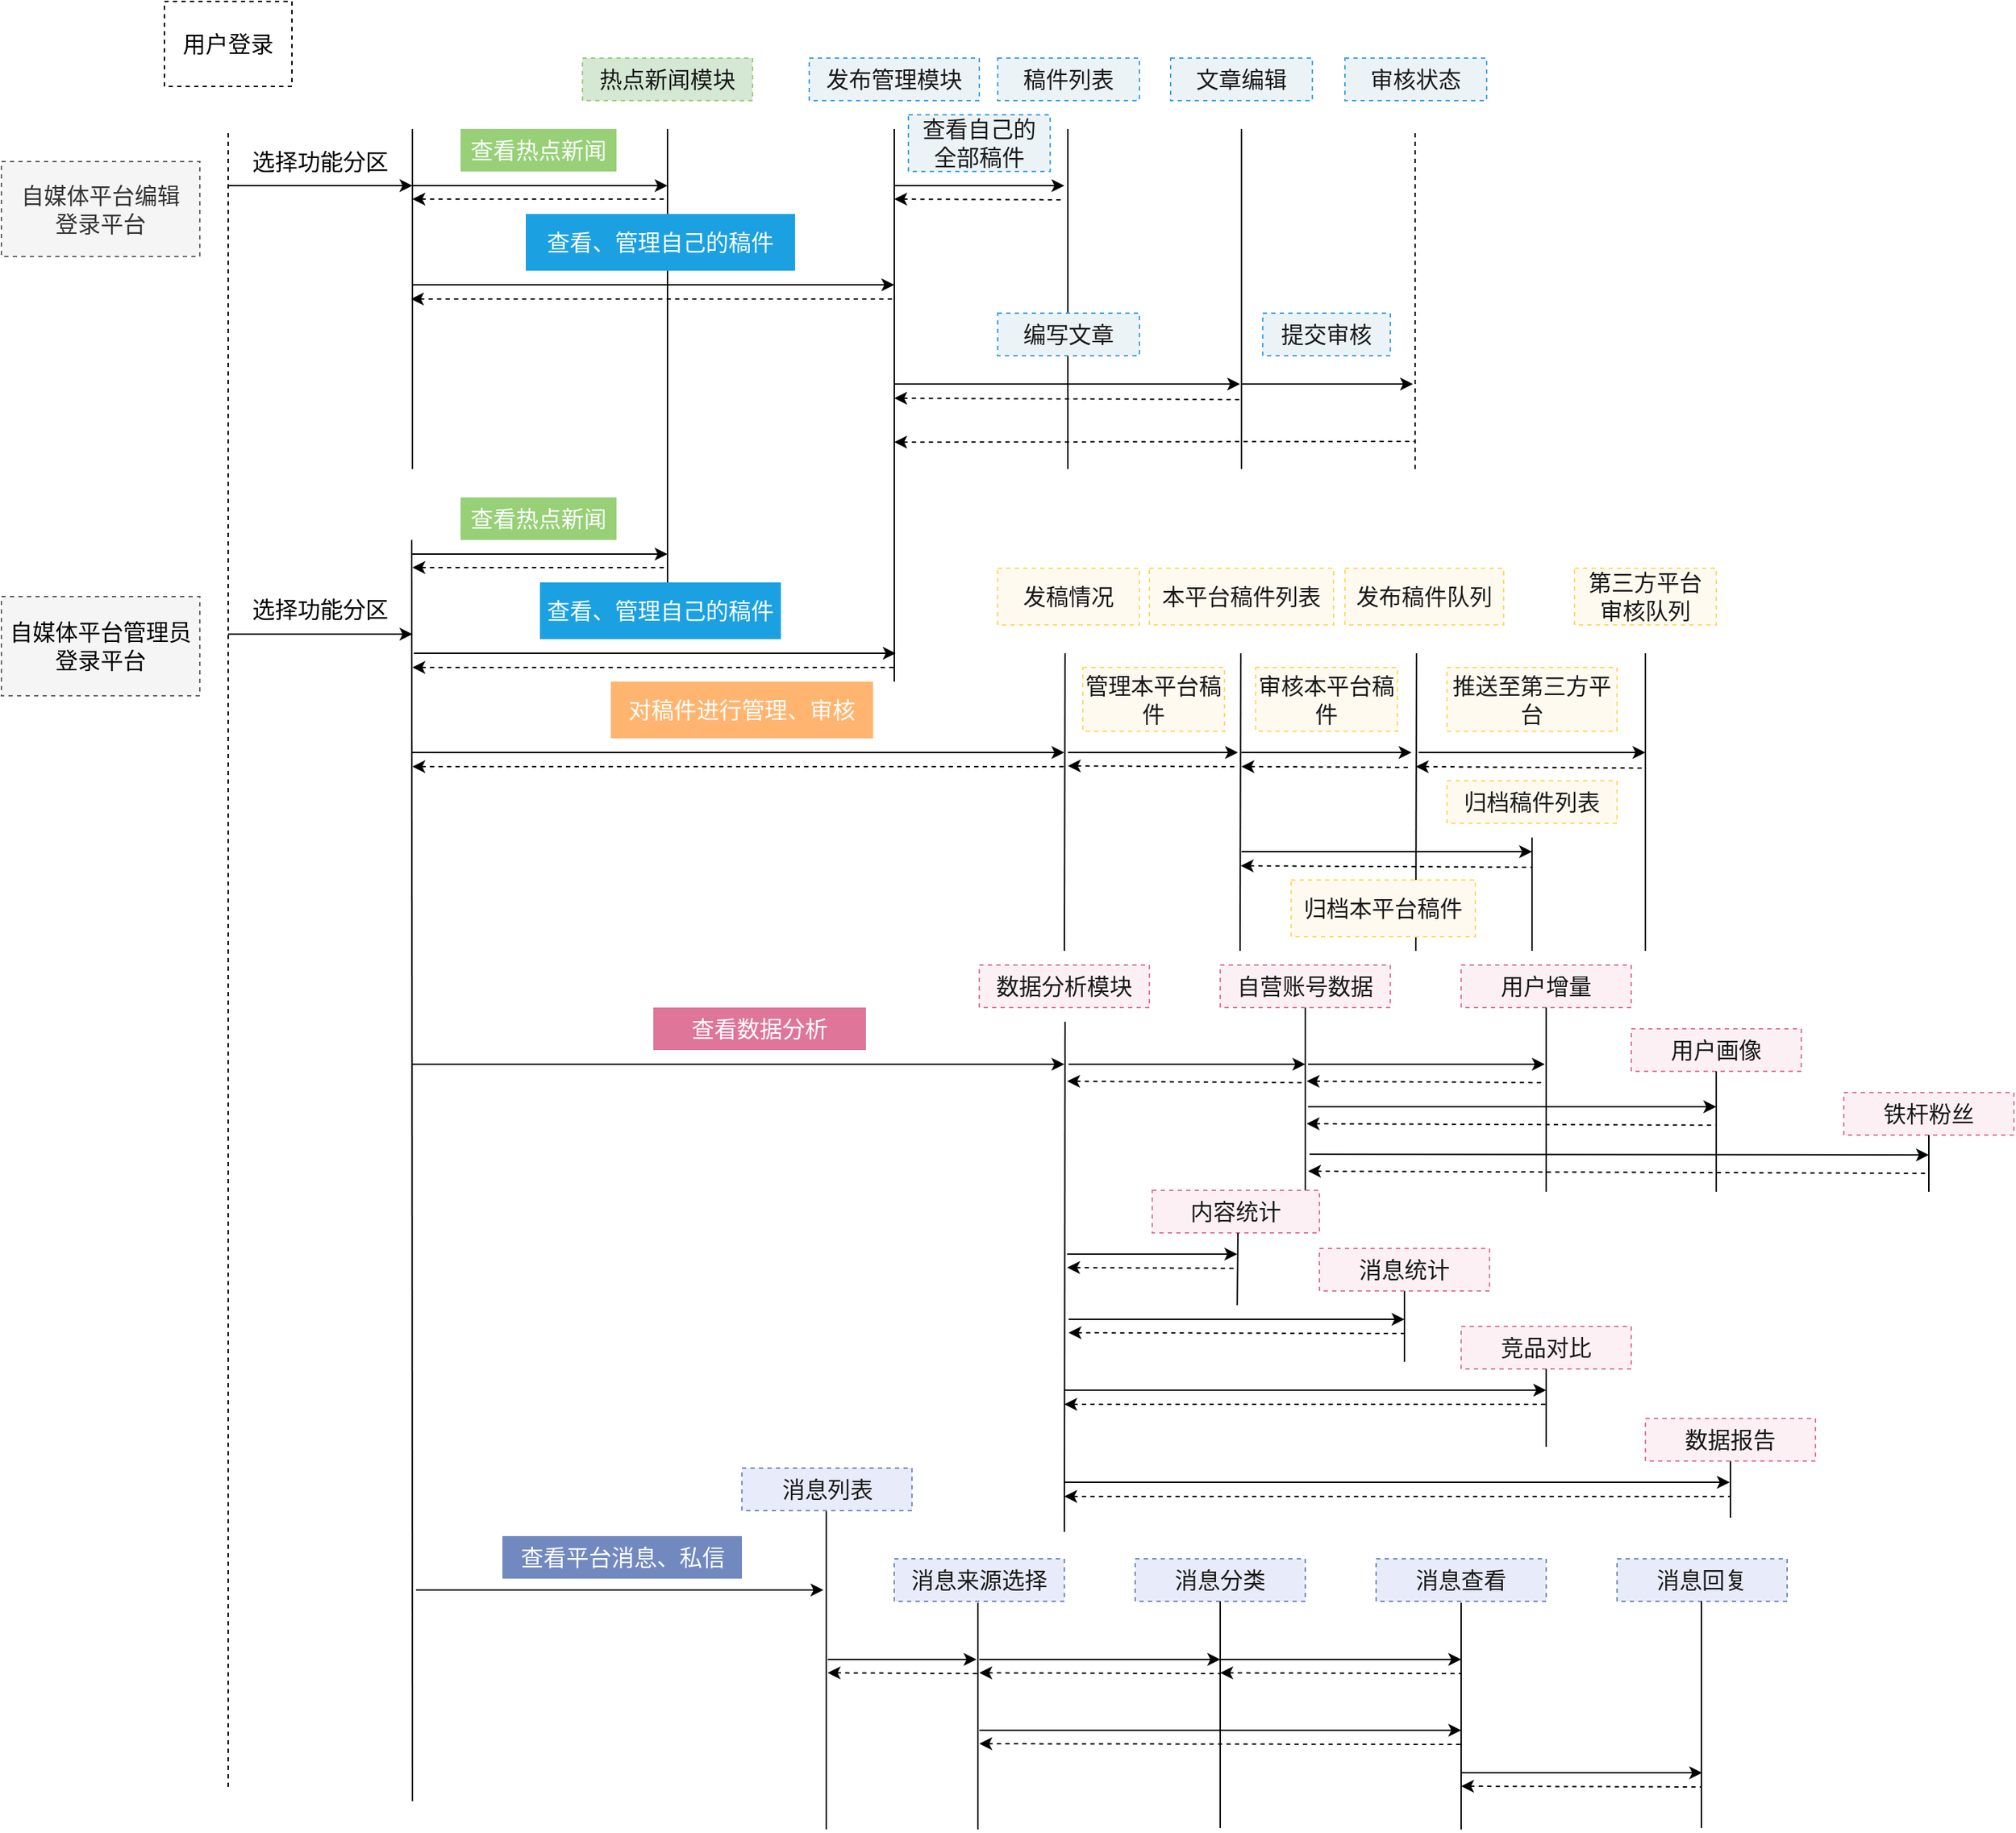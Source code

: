 <mxfile version="11.3.0" type="device" pages="1"><diagram id="HLeTLPxQHlJPXq3hG5YK" name="Page-1"><mxGraphModel dx="4850" dy="2309" grid="1" gridSize="10" guides="1" tooltips="1" connect="1" arrows="1" fold="1" page="1" pageScale="1" pageWidth="827" pageHeight="1169" math="0" shadow="0"><root><mxCell id="0"/><mxCell id="1" parent="0"/><mxCell id="O4UMlJO7VJdOk5DAxWLD-32" value="" style="endArrow=none;html=1;startArrow=classic;startFill=1;endFill=0;dashed=1;fontSize=16;" edge="1" parent="1"><mxGeometry width="50" height="50" relative="1" as="geometry"><mxPoint x="842.0" y="895.5" as="sourcePoint"/><mxPoint x="1280" y="897" as="targetPoint"/></mxGeometry></mxCell><mxCell id="O4UMlJO7VJdOk5DAxWLD-14" value="" style="endArrow=none;html=1;fillColor=#1ba1e2;strokeColor=#000000;fontSize=16;" edge="1" parent="1"><mxGeometry width="50" height="50" relative="1" as="geometry"><mxPoint x="840" y="910" as="sourcePoint"/><mxPoint x="840.0" y="780" as="targetPoint"/></mxGeometry></mxCell><mxCell id="O4UMlJO7VJdOk5DAxWLD-2" value="" style="endArrow=none;html=1;fillColor=#1ba1e2;strokeColor=#000000;fontSize=16;" edge="1" parent="1"><mxGeometry width="50" height="50" relative="1" as="geometry"><mxPoint x="918" y="740" as="sourcePoint"/><mxPoint x="918.5" y="530" as="targetPoint"/></mxGeometry></mxCell><mxCell id="JBw9uPX-bLe68wLzSXSp-6" value="" style="endArrow=none;html=1;fillColor=#60a917;strokeColor=#000000;fontSize=16;" parent="1" edge="1"><mxGeometry width="50" height="50" relative="1" as="geometry"><mxPoint x="390" y="480" as="sourcePoint"/><mxPoint x="390" y="160" as="targetPoint"/></mxGeometry></mxCell><mxCell id="JBw9uPX-bLe68wLzSXSp-1" value="" style="endArrow=none;html=1;dashed=1;fontSize=16;" parent="1" edge="1"><mxGeometry width="50" height="50" relative="1" as="geometry"><mxPoint x="80" y="1330" as="sourcePoint"/><mxPoint x="80" y="160" as="targetPoint"/></mxGeometry></mxCell><mxCell id="JBw9uPX-bLe68wLzSXSp-2" value="" style="endArrow=none;html=1;fontSize=16;" parent="1" edge="1"><mxGeometry width="50" height="50" relative="1" as="geometry"><mxPoint x="210" y="400" as="sourcePoint"/><mxPoint x="210" y="160" as="targetPoint"/></mxGeometry></mxCell><mxCell id="JBw9uPX-bLe68wLzSXSp-3" value="用户登录" style="rounded=0;whiteSpace=wrap;html=1;dashed=1;fontSize=16;" parent="1" vertex="1"><mxGeometry x="35" y="70" width="90" height="60" as="geometry"/></mxCell><mxCell id="JBw9uPX-bLe68wLzSXSp-4" value="" style="endArrow=classic;html=1;fontSize=16;" parent="1" edge="1"><mxGeometry width="50" height="50" relative="1" as="geometry"><mxPoint x="80" y="200" as="sourcePoint"/><mxPoint x="210" y="200" as="targetPoint"/></mxGeometry></mxCell><mxCell id="JBw9uPX-bLe68wLzSXSp-5" value="选择功能分区" style="text;html=1;strokeColor=none;fillColor=none;align=center;verticalAlign=middle;whiteSpace=wrap;rounded=0;dashed=1;fontSize=16;" parent="1" vertex="1"><mxGeometry x="80" y="170" width="130" height="25" as="geometry"/></mxCell><mxCell id="JBw9uPX-bLe68wLzSXSp-7" value="热点新闻模块" style="text;html=1;strokeColor=#97D077;fillColor=#D5E8D4;align=center;verticalAlign=middle;whiteSpace=wrap;rounded=0;dashed=1;fontColor=#1A1A1A;fontSize=16;" parent="1" vertex="1"><mxGeometry x="330" y="110" width="120" height="30" as="geometry"/></mxCell><mxCell id="JBw9uPX-bLe68wLzSXSp-8" value="" style="endArrow=none;html=1;fillColor=#1ba1e2;strokeColor=#000000;fontSize=16;" parent="1" edge="1"><mxGeometry width="50" height="50" relative="1" as="geometry"><mxPoint x="550" y="550" as="sourcePoint"/><mxPoint x="550" y="160" as="targetPoint"/></mxGeometry></mxCell><mxCell id="JBw9uPX-bLe68wLzSXSp-9" value="发布管理模块" style="text;html=1;strokeColor=#3ea2e5;fillColor=#EBF3F7;align=center;verticalAlign=middle;whiteSpace=wrap;rounded=0;dashed=1;fontColor=#1A1A1A;fontSize=16;" parent="1" vertex="1"><mxGeometry x="490" y="110" width="120" height="30" as="geometry"/></mxCell><mxCell id="JBw9uPX-bLe68wLzSXSp-10" value="" style="endArrow=classic;html=1;fontSize=16;" parent="1" edge="1"><mxGeometry width="50" height="50" relative="1" as="geometry"><mxPoint x="210" y="200" as="sourcePoint"/><mxPoint x="390" y="200" as="targetPoint"/></mxGeometry></mxCell><mxCell id="JBw9uPX-bLe68wLzSXSp-11" value="查看热点新闻" style="text;html=1;strokeColor=none;fillColor=#97D077;align=center;verticalAlign=middle;whiteSpace=wrap;rounded=0;dashed=1;fontColor=#ffffff;fontSize=16;" parent="1" vertex="1"><mxGeometry x="244" y="160" width="110" height="30" as="geometry"/></mxCell><mxCell id="JBw9uPX-bLe68wLzSXSp-12" value="" style="endArrow=classic;html=1;fontSize=16;" parent="1" edge="1"><mxGeometry width="50" height="50" relative="1" as="geometry"><mxPoint x="210" y="270" as="sourcePoint"/><mxPoint x="550" y="270" as="targetPoint"/></mxGeometry></mxCell><mxCell id="JBw9uPX-bLe68wLzSXSp-13" value="查看、管理自己的稿件" style="text;html=1;align=center;verticalAlign=middle;whiteSpace=wrap;rounded=0;dashed=1;fillColor=#1ba1e2;strokeColor=none;fontColor=#ffffff;fontSize=16;" parent="1" vertex="1"><mxGeometry x="290" y="220" width="190" height="40" as="geometry"/></mxCell><mxCell id="JBw9uPX-bLe68wLzSXSp-14" value="" style="endArrow=none;html=1;startArrow=classic;startFill=1;endFill=0;dashed=1;fontSize=16;" parent="1" edge="1"><mxGeometry width="50" height="50" relative="1" as="geometry"><mxPoint x="210" y="209.5" as="sourcePoint"/><mxPoint x="390" y="209.5" as="targetPoint"/></mxGeometry></mxCell><mxCell id="JBw9uPX-bLe68wLzSXSp-15" value="" style="endArrow=none;html=1;startArrow=classic;startFill=1;endFill=0;dashed=1;fontSize=16;" parent="1" edge="1"><mxGeometry width="50" height="50" relative="1" as="geometry"><mxPoint x="209" y="280" as="sourcePoint"/><mxPoint x="550" y="280" as="targetPoint"/></mxGeometry></mxCell><mxCell id="JBw9uPX-bLe68wLzSXSp-16" value="" style="endArrow=none;html=1;fillColor=#1ba1e2;strokeColor=#000000;fontSize=16;" parent="1" edge="1"><mxGeometry width="50" height="50" relative="1" as="geometry"><mxPoint x="795" y="400" as="sourcePoint"/><mxPoint x="795" y="160" as="targetPoint"/></mxGeometry></mxCell><mxCell id="JBw9uPX-bLe68wLzSXSp-17" value="文章编辑" style="text;html=1;strokeColor=#3ea2e5;fillColor=#EBF3F7;align=center;verticalAlign=middle;whiteSpace=wrap;rounded=0;dashed=1;fontColor=#1A1A1A;fontSize=16;" parent="1" vertex="1"><mxGeometry x="745" y="110" width="100" height="30" as="geometry"/></mxCell><mxCell id="JBw9uPX-bLe68wLzSXSp-18" value="" style="endArrow=none;html=1;fillColor=#1ba1e2;strokeColor=#000000;dashed=1;fontSize=16;" parent="1" edge="1"><mxGeometry width="50" height="50" relative="1" as="geometry"><mxPoint x="917.5" y="400" as="sourcePoint"/><mxPoint x="917.5" y="160" as="targetPoint"/></mxGeometry></mxCell><mxCell id="JBw9uPX-bLe68wLzSXSp-19" value="审核状态" style="text;html=1;strokeColor=#3ea2e5;fillColor=#EBF3F7;align=center;verticalAlign=middle;whiteSpace=wrap;rounded=0;dashed=1;fontColor=#1A1A1A;fontSize=16;" parent="1" vertex="1"><mxGeometry x="868" y="110" width="100" height="30" as="geometry"/></mxCell><mxCell id="JBw9uPX-bLe68wLzSXSp-20" value="" style="endArrow=none;html=1;fillColor=#1ba1e2;strokeColor=#000000;fontSize=16;" parent="1" edge="1"><mxGeometry width="50" height="50" relative="1" as="geometry"><mxPoint x="672.5" y="400" as="sourcePoint"/><mxPoint x="672.5" y="160" as="targetPoint"/></mxGeometry></mxCell><mxCell id="JBw9uPX-bLe68wLzSXSp-21" value="稿件列表" style="text;html=1;strokeColor=#3ea2e5;fillColor=#EBF3F7;align=center;verticalAlign=middle;whiteSpace=wrap;rounded=0;dashed=1;fontColor=#1A1A1A;fontSize=16;" parent="1" vertex="1"><mxGeometry x="623" y="110" width="100" height="30" as="geometry"/></mxCell><mxCell id="JBw9uPX-bLe68wLzSXSp-22" value="" style="endArrow=classic;html=1;fontSize=16;" parent="1" edge="1"><mxGeometry width="50" height="50" relative="1" as="geometry"><mxPoint x="550" y="200" as="sourcePoint"/><mxPoint x="670" y="200" as="targetPoint"/></mxGeometry></mxCell><mxCell id="JBw9uPX-bLe68wLzSXSp-23" value="" style="endArrow=classic;html=1;fontSize=16;" parent="1" edge="1"><mxGeometry width="50" height="50" relative="1" as="geometry"><mxPoint x="550" y="340" as="sourcePoint"/><mxPoint x="794" y="340" as="targetPoint"/></mxGeometry></mxCell><mxCell id="JBw9uPX-bLe68wLzSXSp-24" value="" style="endArrow=classic;html=1;fontSize=16;" parent="1" edge="1"><mxGeometry width="50" height="50" relative="1" as="geometry"><mxPoint x="795" y="340" as="sourcePoint"/><mxPoint x="916" y="340" as="targetPoint"/></mxGeometry></mxCell><mxCell id="JBw9uPX-bLe68wLzSXSp-25" value="查看自己的&lt;br style=&quot;font-size: 16px;&quot;&gt;全部稿件" style="text;html=1;strokeColor=#3ea2e5;fillColor=#EBF3F7;align=center;verticalAlign=middle;whiteSpace=wrap;rounded=0;dashed=1;fontColor=#1A1A1A;fontSize=16;" parent="1" vertex="1"><mxGeometry x="560" y="150" width="100" height="40" as="geometry"/></mxCell><mxCell id="JBw9uPX-bLe68wLzSXSp-26" value="编写文章" style="text;html=1;strokeColor=#3ea2e5;fillColor=#EBF3F7;align=center;verticalAlign=middle;whiteSpace=wrap;rounded=0;dashed=1;fontColor=#1A1A1A;fontSize=16;" parent="1" vertex="1"><mxGeometry x="623" y="290" width="100" height="30" as="geometry"/></mxCell><mxCell id="JBw9uPX-bLe68wLzSXSp-27" value="提交审核" style="text;html=1;strokeColor=#3ea2e5;fillColor=#EBF3F7;align=center;verticalAlign=middle;whiteSpace=wrap;rounded=0;dashed=1;fontColor=#1A1A1A;fontSize=16;" parent="1" vertex="1"><mxGeometry x="810" y="290" width="90" height="30" as="geometry"/></mxCell><mxCell id="JBw9uPX-bLe68wLzSXSp-28" value="" style="endArrow=none;html=1;startArrow=classic;startFill=1;endFill=0;dashed=1;fontSize=16;" parent="1" edge="1"><mxGeometry width="50" height="50" relative="1" as="geometry"><mxPoint x="550.0" y="209.5" as="sourcePoint"/><mxPoint x="670" y="210" as="targetPoint"/></mxGeometry></mxCell><mxCell id="JBw9uPX-bLe68wLzSXSp-29" value="" style="endArrow=none;html=1;startArrow=classic;startFill=1;endFill=0;dashed=1;fontSize=16;" parent="1" edge="1"><mxGeometry width="50" height="50" relative="1" as="geometry"><mxPoint x="550" y="350" as="sourcePoint"/><mxPoint x="796" y="351" as="targetPoint"/></mxGeometry></mxCell><mxCell id="JBw9uPX-bLe68wLzSXSp-30" value="" style="endArrow=none;html=1;startArrow=classic;startFill=1;endFill=0;dashed=1;fontSize=16;" parent="1" edge="1"><mxGeometry width="50" height="50" relative="1" as="geometry"><mxPoint x="550" y="381" as="sourcePoint"/><mxPoint x="917.5" y="380.5" as="targetPoint"/></mxGeometry></mxCell><mxCell id="JBw9uPX-bLe68wLzSXSp-61" value="" style="endArrow=none;html=1;fontSize=16;" parent="1" edge="1"><mxGeometry width="50" height="50" relative="1" as="geometry"><mxPoint x="210" y="1340" as="sourcePoint"/><mxPoint x="209.5" y="450.0" as="targetPoint"/></mxGeometry></mxCell><mxCell id="JBw9uPX-bLe68wLzSXSp-62" value="" style="endArrow=classic;html=1;fontSize=16;" parent="1" edge="1"><mxGeometry width="50" height="50" relative="1" as="geometry"><mxPoint x="80.0" y="516.5" as="sourcePoint"/><mxPoint x="210" y="516.5" as="targetPoint"/></mxGeometry></mxCell><mxCell id="JBw9uPX-bLe68wLzSXSp-63" value="选择功能分区" style="text;html=1;strokeColor=none;fillColor=none;align=center;verticalAlign=middle;whiteSpace=wrap;rounded=0;dashed=1;fontSize=16;" parent="1" vertex="1"><mxGeometry x="80" y="486.5" width="130" height="24" as="geometry"/></mxCell><mxCell id="JBw9uPX-bLe68wLzSXSp-64" value="" style="endArrow=classic;html=1;fontSize=16;" parent="1" edge="1"><mxGeometry width="50" height="50" relative="1" as="geometry"><mxPoint x="210" y="460.0" as="sourcePoint"/><mxPoint x="390" y="460.0" as="targetPoint"/></mxGeometry></mxCell><mxCell id="JBw9uPX-bLe68wLzSXSp-65" value="查看热点新闻" style="text;html=1;strokeColor=none;fillColor=#97D077;align=center;verticalAlign=middle;whiteSpace=wrap;rounded=0;dashed=1;fontColor=#ffffff;fontSize=16;" parent="1" vertex="1"><mxGeometry x="244" y="420" width="110" height="30" as="geometry"/></mxCell><mxCell id="JBw9uPX-bLe68wLzSXSp-66" value="" style="endArrow=none;html=1;startArrow=classic;startFill=1;endFill=0;dashed=1;fontSize=16;" parent="1" edge="1"><mxGeometry width="50" height="50" relative="1" as="geometry"><mxPoint x="210" y="469.5" as="sourcePoint"/><mxPoint x="390" y="469.5" as="targetPoint"/></mxGeometry></mxCell><mxCell id="JBw9uPX-bLe68wLzSXSp-67" value="" style="endArrow=classic;html=1;fontSize=16;" parent="1" edge="1"><mxGeometry width="50" height="50" relative="1" as="geometry"><mxPoint x="211" y="530.0" as="sourcePoint"/><mxPoint x="551" y="530.0" as="targetPoint"/></mxGeometry></mxCell><mxCell id="JBw9uPX-bLe68wLzSXSp-68" value="查看、管理自己的稿件" style="text;html=1;align=center;verticalAlign=middle;whiteSpace=wrap;rounded=0;dashed=1;fillColor=#1ba1e2;strokeColor=none;fontColor=#ffffff;fontSize=16;" parent="1" vertex="1"><mxGeometry x="300" y="480" width="170" height="40" as="geometry"/></mxCell><mxCell id="JBw9uPX-bLe68wLzSXSp-69" value="" style="endArrow=none;html=1;startArrow=classic;startFill=1;endFill=0;dashed=1;fontSize=16;" parent="1" edge="1"><mxGeometry width="50" height="50" relative="1" as="geometry"><mxPoint x="210" y="540.0" as="sourcePoint"/><mxPoint x="551" y="540.0" as="targetPoint"/></mxGeometry></mxCell><mxCell id="JBw9uPX-bLe68wLzSXSp-70" value="自媒体平台编辑&lt;br style=&quot;font-size: 16px;&quot;&gt;登录平台" style="text;html=1;strokeColor=#666666;fillColor=#f5f5f5;align=center;verticalAlign=middle;whiteSpace=wrap;rounded=0;dashed=1;fontColor=#333333;fontSize=16;" parent="1" vertex="1"><mxGeometry x="-80" y="183" width="140" height="67" as="geometry"/></mxCell><mxCell id="JBw9uPX-bLe68wLzSXSp-71" value="&lt;span style=&quot;color: rgb(0, 0, 0); font-size: 16px;&quot;&gt;自媒体平台管理员&lt;/span&gt;&lt;br style=&quot;color: rgb(0, 0, 0); font-size: 16px;&quot;&gt;&lt;span style=&quot;color: rgb(0, 0, 0); font-size: 16px;&quot;&gt;登录平台&lt;/span&gt;" style="text;html=1;strokeColor=#666666;fillColor=#f5f5f5;align=center;verticalAlign=middle;whiteSpace=wrap;rounded=0;dashed=1;fontColor=#333333;fontSize=16;" parent="1" vertex="1"><mxGeometry x="-80" y="490" width="140" height="70" as="geometry"/></mxCell><mxCell id="JBw9uPX-bLe68wLzSXSp-72" value="" style="endArrow=none;html=1;fillColor=#1ba1e2;strokeColor=#000000;fontSize=16;" parent="1" edge="1"><mxGeometry width="50" height="50" relative="1" as="geometry"><mxPoint x="670" y="740" as="sourcePoint"/><mxPoint x="670.5" y="530" as="targetPoint"/></mxGeometry></mxCell><mxCell id="JBw9uPX-bLe68wLzSXSp-73" value="发稿情况" style="text;html=1;strokeColor=#FFD966;fillColor=#FFFAF0;align=center;verticalAlign=middle;whiteSpace=wrap;rounded=0;dashed=1;fontColor=#1A1A1A;fontSize=16;" parent="1" vertex="1"><mxGeometry x="623" y="470" width="100" height="40" as="geometry"/></mxCell><mxCell id="JBw9uPX-bLe68wLzSXSp-74" value="" style="endArrow=classic;html=1;fontSize=16;" parent="1" edge="1"><mxGeometry width="50" height="50" relative="1" as="geometry"><mxPoint x="210" y="600" as="sourcePoint"/><mxPoint x="670" y="600" as="targetPoint"/></mxGeometry></mxCell><mxCell id="JBw9uPX-bLe68wLzSXSp-75" value="对稿件进行管理、审核" style="text;html=1;align=center;verticalAlign=middle;whiteSpace=wrap;rounded=0;dashed=1;fillColor=#FFB570;strokeColor=none;fontSize=16;fontColor=#FFFFFF;" parent="1" vertex="1"><mxGeometry x="350" y="550" width="185" height="40" as="geometry"/></mxCell><mxCell id="JBw9uPX-bLe68wLzSXSp-76" value="" style="endArrow=none;html=1;startArrow=classic;startFill=1;endFill=0;dashed=1;fontSize=16;" parent="1" edge="1"><mxGeometry width="50" height="50" relative="1" as="geometry"><mxPoint x="210" y="610" as="sourcePoint"/><mxPoint x="670" y="610" as="targetPoint"/></mxGeometry></mxCell><mxCell id="JBw9uPX-bLe68wLzSXSp-78" value="本平台稿件列表" style="text;html=1;strokeColor=#FFD966;fillColor=#FFFAF0;align=center;verticalAlign=middle;whiteSpace=wrap;rounded=0;dashed=1;fontColor=#1A1A1A;fontSize=16;" parent="1" vertex="1"><mxGeometry x="730" y="470" width="130" height="40" as="geometry"/></mxCell><mxCell id="JBw9uPX-bLe68wLzSXSp-79" value="" style="endArrow=classic;html=1;fontSize=16;" parent="1" edge="1"><mxGeometry width="50" height="50" relative="1" as="geometry"><mxPoint x="672.5" y="600" as="sourcePoint"/><mxPoint x="792.5" y="600" as="targetPoint"/></mxGeometry></mxCell><mxCell id="JBw9uPX-bLe68wLzSXSp-80" value="" style="endArrow=none;html=1;startArrow=classic;startFill=1;endFill=0;dashed=1;fontSize=16;" parent="1" edge="1"><mxGeometry width="50" height="50" relative="1" as="geometry"><mxPoint x="672.5" y="609.5" as="sourcePoint"/><mxPoint x="792.5" y="610" as="targetPoint"/></mxGeometry></mxCell><mxCell id="JBw9uPX-bLe68wLzSXSp-81" value="管理本平台稿件" style="text;html=1;strokeColor=#FFD966;fillColor=#FFFAF0;align=center;verticalAlign=middle;whiteSpace=wrap;rounded=0;dashed=1;fontColor=#1A1A1A;fontSize=16;" parent="1" vertex="1"><mxGeometry x="683" y="540" width="100" height="45" as="geometry"/></mxCell><mxCell id="JBw9uPX-bLe68wLzSXSp-83" value="发布稿件队列" style="text;html=1;strokeColor=#FFD966;fillColor=#FFFAF0;align=center;verticalAlign=middle;whiteSpace=wrap;rounded=0;dashed=1;fontColor=#1A1A1A;fontSize=16;" parent="1" vertex="1"><mxGeometry x="868" y="470" width="112" height="40" as="geometry"/></mxCell><mxCell id="JBw9uPX-bLe68wLzSXSp-84" value="" style="endArrow=none;html=1;fillColor=#1ba1e2;strokeColor=#000000;fontSize=16;" parent="1" edge="1"><mxGeometry width="50" height="50" relative="1" as="geometry"><mxPoint x="1000" y="740" as="sourcePoint"/><mxPoint x="1000" y="660" as="targetPoint"/></mxGeometry></mxCell><mxCell id="JBw9uPX-bLe68wLzSXSp-86" value="审核本平台稿件" style="text;html=1;strokeColor=#FFD966;fillColor=#FFFAF0;align=center;verticalAlign=middle;whiteSpace=wrap;rounded=0;dashed=1;fontColor=#1A1A1A;fontSize=16;" parent="1" vertex="1"><mxGeometry x="805" y="540" width="100" height="45" as="geometry"/></mxCell><mxCell id="JBw9uPX-bLe68wLzSXSp-87" value="" style="endArrow=classic;html=1;fontSize=16;" parent="1" edge="1"><mxGeometry width="50" height="50" relative="1" as="geometry"><mxPoint x="795.0" y="600" as="sourcePoint"/><mxPoint x="915.0" y="600" as="targetPoint"/></mxGeometry></mxCell><mxCell id="JBw9uPX-bLe68wLzSXSp-88" value="归档本平台稿件" style="text;html=1;strokeColor=#FFD966;fillColor=#FFFAF0;align=center;verticalAlign=middle;whiteSpace=wrap;rounded=0;dashed=1;fontColor=#1A1A1A;fontSize=16;" parent="1" vertex="1"><mxGeometry x="830" y="690" width="130" height="40" as="geometry"/></mxCell><mxCell id="JBw9uPX-bLe68wLzSXSp-89" value="" style="endArrow=classic;html=1;fontSize=16;" parent="1" edge="1"><mxGeometry width="50" height="50" relative="1" as="geometry"><mxPoint x="795.0" y="670" as="sourcePoint"/><mxPoint x="1000" y="670" as="targetPoint"/></mxGeometry></mxCell><mxCell id="JBw9uPX-bLe68wLzSXSp-90" value="" style="endArrow=none;html=1;startArrow=classic;startFill=1;endFill=0;dashed=1;fontSize=16;" parent="1" edge="1"><mxGeometry width="50" height="50" relative="1" as="geometry"><mxPoint x="795.0" y="610.0" as="sourcePoint"/><mxPoint x="915.0" y="610.5" as="targetPoint"/></mxGeometry></mxCell><mxCell id="JBw9uPX-bLe68wLzSXSp-91" value="" style="endArrow=none;html=1;startArrow=classic;startFill=1;endFill=0;dashed=1;fontSize=16;" parent="1" edge="1"><mxGeometry width="50" height="50" relative="1" as="geometry"><mxPoint x="794.5" y="680.0" as="sourcePoint"/><mxPoint x="1000" y="681" as="targetPoint"/></mxGeometry></mxCell><mxCell id="JBw9uPX-bLe68wLzSXSp-92" value="" style="endArrow=none;html=1;fillColor=#1ba1e2;strokeColor=#000000;fontSize=16;" parent="1" edge="1"><mxGeometry width="50" height="50" relative="1" as="geometry"><mxPoint x="1080" y="740" as="sourcePoint"/><mxPoint x="1080.0" y="530" as="targetPoint"/></mxGeometry></mxCell><mxCell id="JBw9uPX-bLe68wLzSXSp-93" value="第三方平台&lt;br style=&quot;font-size: 16px;&quot;&gt;审核队列" style="text;html=1;strokeColor=#FFD966;fillColor=#FFFAF0;align=center;verticalAlign=middle;whiteSpace=wrap;rounded=0;dashed=1;fontColor=#1A1A1A;fontSize=16;" parent="1" vertex="1"><mxGeometry x="1030" y="470" width="100" height="40" as="geometry"/></mxCell><mxCell id="JBw9uPX-bLe68wLzSXSp-85" value="归档稿件列表" style="text;html=1;strokeColor=#FFD966;fillColor=#FFFAF0;align=center;verticalAlign=middle;whiteSpace=wrap;rounded=0;dashed=1;fontColor=#1A1A1A;fontSize=16;" parent="1" vertex="1"><mxGeometry x="940" y="620" width="120" height="30" as="geometry"/></mxCell><mxCell id="JBw9uPX-bLe68wLzSXSp-94" value="推送至第三方平台" style="text;html=1;strokeColor=#FFD966;fillColor=#FFFAF0;align=center;verticalAlign=middle;whiteSpace=wrap;rounded=0;dashed=1;fontColor=#1A1A1A;fontSize=16;" parent="1" vertex="1"><mxGeometry x="940" y="540" width="120" height="45" as="geometry"/></mxCell><mxCell id="JBw9uPX-bLe68wLzSXSp-95" value="" style="endArrow=classic;html=1;fontSize=16;" parent="1" edge="1"><mxGeometry width="50" height="50" relative="1" as="geometry"><mxPoint x="920.0" y="600" as="sourcePoint"/><mxPoint x="1080" y="600" as="targetPoint"/></mxGeometry></mxCell><mxCell id="JBw9uPX-bLe68wLzSXSp-96" value="" style="endArrow=none;html=1;startArrow=classic;startFill=1;endFill=0;dashed=1;fontSize=16;" parent="1" edge="1"><mxGeometry width="50" height="50" relative="1" as="geometry"><mxPoint x="918.0" y="610.0" as="sourcePoint"/><mxPoint x="1080" y="611" as="targetPoint"/></mxGeometry></mxCell><mxCell id="JBw9uPX-bLe68wLzSXSp-97" value="" style="endArrow=classic;html=1;fontSize=16;" parent="1" edge="1"><mxGeometry width="50" height="50" relative="1" as="geometry"><mxPoint x="210" y="820" as="sourcePoint"/><mxPoint x="670" y="820" as="targetPoint"/></mxGeometry></mxCell><mxCell id="JBw9uPX-bLe68wLzSXSp-98" value="查看数据分析" style="text;html=1;align=center;verticalAlign=middle;whiteSpace=wrap;rounded=0;dashed=1;fillColor=#df7599;strokeColor=none;fontColor=#ffffff;fontSize=16;" parent="1" vertex="1"><mxGeometry x="380" y="780" width="150" height="30" as="geometry"/></mxCell><mxCell id="JBw9uPX-bLe68wLzSXSp-99" value="" style="endArrow=none;html=1;fillColor=#1ba1e2;strokeColor=#000000;fontSize=16;" parent="1" edge="1"><mxGeometry width="50" height="50" relative="1" as="geometry"><mxPoint x="670" y="1150" as="sourcePoint"/><mxPoint x="670.5" y="790" as="targetPoint"/></mxGeometry></mxCell><mxCell id="JBw9uPX-bLe68wLzSXSp-100" value="数据分析模块" style="text;html=1;strokeColor=#DF7599;fillColor=#FCF0F5;align=center;verticalAlign=middle;whiteSpace=wrap;rounded=0;dashed=1;fontColor=#1A1A1A;fontSize=16;" parent="1" vertex="1"><mxGeometry x="610" y="750" width="120" height="30" as="geometry"/></mxCell><mxCell id="JBw9uPX-bLe68wLzSXSp-101" value="" style="endArrow=classic;html=1;fontSize=16;" parent="1" edge="1"><mxGeometry width="50" height="50" relative="1" as="geometry"><mxPoint x="212.5" y="1191" as="sourcePoint"/><mxPoint x="500" y="1191" as="targetPoint"/></mxGeometry></mxCell><mxCell id="JBw9uPX-bLe68wLzSXSp-102" value="查看平台消息、私信" style="text;html=1;align=center;verticalAlign=middle;whiteSpace=wrap;rounded=0;dashed=1;fillColor=#7189BF;strokeColor=none;fontColor=#ffffff;fontSize=16;" parent="1" vertex="1"><mxGeometry x="273.5" y="1153" width="169" height="30" as="geometry"/></mxCell><mxCell id="JBw9uPX-bLe68wLzSXSp-103" value="" style="endArrow=none;html=1;fillColor=#1ba1e2;strokeColor=#000000;fontSize=16;" parent="1" edge="1"><mxGeometry width="50" height="50" relative="1" as="geometry"><mxPoint x="502" y="1360" as="sourcePoint"/><mxPoint x="502.0" y="1135" as="targetPoint"/></mxGeometry></mxCell><mxCell id="JBw9uPX-bLe68wLzSXSp-104" value="消息列表" style="text;html=1;strokeColor=#7189BF;fillColor=#E8ECFA;align=center;verticalAlign=middle;whiteSpace=wrap;rounded=0;dashed=1;fontColor=#1A1A1A;fontSize=16;" parent="1" vertex="1"><mxGeometry x="442.5" y="1105" width="120" height="30" as="geometry"/></mxCell><mxCell id="O4UMlJO7VJdOk5DAxWLD-1" value="" style="endArrow=none;html=1;fillColor=#1ba1e2;strokeColor=#000000;fontSize=16;" edge="1" parent="1"><mxGeometry width="50" height="50" relative="1" as="geometry"><mxPoint x="794" y="740" as="sourcePoint"/><mxPoint x="794.5" y="530" as="targetPoint"/></mxGeometry></mxCell><mxCell id="O4UMlJO7VJdOk5DAxWLD-3" value="内容统计" style="text;html=1;strokeColor=#DF7599;fillColor=#FCF0F5;align=center;verticalAlign=middle;whiteSpace=wrap;rounded=0;dashed=1;fontColor=#1A1A1A;fontSize=16;" vertex="1" parent="1"><mxGeometry x="732" y="909" width="118" height="30" as="geometry"/></mxCell><mxCell id="O4UMlJO7VJdOk5DAxWLD-43" style="edgeStyle=orthogonalEdgeStyle;rounded=0;orthogonalLoop=1;jettySize=auto;html=1;endArrow=none;endFill=0;fontSize=16;fontColor=#FFFFFF;" edge="1" parent="1" source="O4UMlJO7VJdOk5DAxWLD-4"><mxGeometry relative="1" as="geometry"><mxPoint x="910" y="1030" as="targetPoint"/></mxGeometry></mxCell><mxCell id="O4UMlJO7VJdOk5DAxWLD-4" value="消息统计&lt;span style=&quot;color: rgb(0 , 0 , 0) ; font-family: &amp;#34;helvetica&amp;#34; , &amp;#34;arial&amp;#34; , sans-serif ; font-size: 0px ; white-space: nowrap&quot;&gt;%3CmxGraphModel%3E%3Croot%3E%3CmxCell%20id%3D%220%22%2F%3E%3CmxCell%20id%3D%221%22%20parent%3D%220%22%2F%3E%3CmxCell%20id%3D%222%22%20value%3D%22%E6%95%B0%E6%8D%AE%E5%88%86%E6%9E%90%E6%A8%A1%E5%9D%97%22%20style%3D%22text%3Bhtml%3D1%3BstrokeColor%3D%23DF7599%3BfillColor%3D%23FCF0F5%3Balign%3Dcenter%3BverticalAlign%3Dmiddle%3BwhiteSpace%3Dwrap%3Brounded%3D0%3Bdashed%3D1%3BfontColor%3D%231A1A1A%3BfontSize%3D16%3B%22%20vertex%3D%221%22%20parent%3D%221%22%3E%3CmxGeometry%20x%3D%22610%22%20y%3D%22750%22%20width%3D%22120%22%20height%3D%2230%22%20as%3D%22geometry%22%2F%3E%3C%2FmxCell%3E%3C%2Froot%3E%3C%2FmxGraphModel%3E&lt;/span&gt;&lt;span style=&quot;color: rgb(0 , 0 , 0) ; font-family: &amp;#34;helvetica&amp;#34; , &amp;#34;arial&amp;#34; , sans-serif ; font-size: 0px ; white-space: nowrap&quot;&gt;%3CmxGraphModel%3E%3Croot%3E%3CmxCell%20id%3D%220%22%2F%3E%3CmxCell%20id%3D%221%22%20parent%3D%220%22%2F%3E%3CmxCell%20id%3D%222%22%20value%3D%22%E6%95%B0%E6%8D%AE%E5%88%86%E6%9E%90%E6%A8%A1%E5%9D%97%22%20style%3D%22text%3Bhtml%3D1%3BstrokeColor%3D%23DF7599%3BfillColor%3D%23FCF0F5%3Balign%3Dcenter%3BverticalAlign%3Dmiddle%3BwhiteSpace%3Dwrap%3Brounded%3D0%3Bdashed%3D1%3BfontColor%3D%231A1A1A%3BfontSize%3D16%3B%22%20vertex%3D%221%22%20parent%3D%221%22%3E%3CmxGeometry%20x%3D%22610%22%20y%3D%22750%22%20width%3D%22120%22%20height%3D%2230%22%20as%3D%22geometry%22%2F%3E%3C%2FmxCell%3E%3C%2Froot%3E%3C%2FmxGraphModel%3E&lt;/span&gt;" style="text;html=1;strokeColor=#DF7599;fillColor=#FCF0F5;align=center;verticalAlign=middle;whiteSpace=wrap;rounded=0;dashed=1;fontColor=#1A1A1A;fontSize=16;" vertex="1" parent="1"><mxGeometry x="850" y="950" width="120" height="30" as="geometry"/></mxCell><mxCell id="O4UMlJO7VJdOk5DAxWLD-5" value="竞品对比" style="text;html=1;strokeColor=#DF7599;fillColor=#FCF0F5;align=center;verticalAlign=middle;whiteSpace=wrap;rounded=0;dashed=1;fontColor=#1A1A1A;fontSize=16;" vertex="1" parent="1"><mxGeometry x="950" y="1005" width="120" height="30" as="geometry"/></mxCell><mxCell id="O4UMlJO7VJdOk5DAxWLD-42" style="edgeStyle=orthogonalEdgeStyle;rounded=0;orthogonalLoop=1;jettySize=auto;html=1;fontSize=16;fontColor=#FFFFFF;endArrow=none;endFill=0;" edge="1" parent="1" source="O4UMlJO7VJdOk5DAxWLD-6"><mxGeometry relative="1" as="geometry"><mxPoint x="1140" y="1140" as="targetPoint"/></mxGeometry></mxCell><mxCell id="O4UMlJO7VJdOk5DAxWLD-6" value="数据报告" style="text;html=1;strokeColor=#DF7599;fillColor=#FCF0F5;align=center;verticalAlign=middle;whiteSpace=wrap;rounded=0;dashed=1;fontColor=#1A1A1A;fontSize=16;" vertex="1" parent="1"><mxGeometry x="1080" y="1070" width="120" height="30" as="geometry"/></mxCell><mxCell id="O4UMlJO7VJdOk5DAxWLD-7" value="" style="endArrow=none;html=1;fillColor=#1ba1e2;strokeColor=#000000;fontSize=16;" edge="1" parent="1"><mxGeometry width="50" height="50" relative="1" as="geometry"><mxPoint x="792" y="990" as="sourcePoint"/><mxPoint x="792.5" y="939" as="targetPoint"/></mxGeometry></mxCell><mxCell id="O4UMlJO7VJdOk5DAxWLD-9" value="" style="endArrow=classic;html=1;fontSize=16;" edge="1" parent="1"><mxGeometry width="50" height="50" relative="1" as="geometry"><mxPoint x="672.0" y="954" as="sourcePoint"/><mxPoint x="792.0" y="954" as="targetPoint"/></mxGeometry></mxCell><mxCell id="O4UMlJO7VJdOk5DAxWLD-10" value="" style="endArrow=none;html=1;startArrow=classic;startFill=1;endFill=0;dashed=1;fontSize=16;" edge="1" parent="1"><mxGeometry width="50" height="50" relative="1" as="geometry"><mxPoint x="672.0" y="963.5" as="sourcePoint"/><mxPoint x="792.0" y="964" as="targetPoint"/></mxGeometry></mxCell><mxCell id="O4UMlJO7VJdOk5DAxWLD-12" value="" style="endArrow=none;html=1;fillColor=#1ba1e2;strokeColor=#000000;fontSize=16;" edge="1" parent="1"><mxGeometry width="50" height="50" relative="1" as="geometry"><mxPoint x="1010" y="1090" as="sourcePoint"/><mxPoint x="1010.0" y="1035" as="targetPoint"/></mxGeometry></mxCell><mxCell id="O4UMlJO7VJdOk5DAxWLD-13" value="自营账号数据" style="text;html=1;strokeColor=#DF7599;fillColor=#FCF0F5;align=center;verticalAlign=middle;whiteSpace=wrap;rounded=0;dashed=1;fontColor=#1A1A1A;fontSize=16;" vertex="1" parent="1"><mxGeometry x="780" y="750" width="120" height="30" as="geometry"/></mxCell><mxCell id="O4UMlJO7VJdOk5DAxWLD-15" value="" style="endArrow=classic;html=1;fontSize=16;" edge="1" parent="1"><mxGeometry width="50" height="50" relative="1" as="geometry"><mxPoint x="673.0" y="820" as="sourcePoint"/><mxPoint x="840" y="820" as="targetPoint"/></mxGeometry></mxCell><mxCell id="O4UMlJO7VJdOk5DAxWLD-16" value="" style="endArrow=none;html=1;startArrow=classic;startFill=1;endFill=0;dashed=1;fontSize=16;" edge="1" parent="1"><mxGeometry width="50" height="50" relative="1" as="geometry"><mxPoint x="672.0" y="832.0" as="sourcePoint"/><mxPoint x="840" y="833" as="targetPoint"/></mxGeometry></mxCell><mxCell id="O4UMlJO7VJdOk5DAxWLD-17" value="用户增量" style="text;html=1;strokeColor=#DF7599;fillColor=#FCF0F5;align=center;verticalAlign=middle;whiteSpace=wrap;rounded=0;dashed=1;fontColor=#1A1A1A;fontSize=16;" vertex="1" parent="1"><mxGeometry x="950" y="750" width="120" height="30" as="geometry"/></mxCell><mxCell id="O4UMlJO7VJdOk5DAxWLD-18" value="用户画像" style="text;html=1;strokeColor=#DF7599;fillColor=#FCF0F5;align=center;verticalAlign=middle;whiteSpace=wrap;rounded=0;dashed=1;fontColor=#1A1A1A;fontSize=16;" vertex="1" parent="1"><mxGeometry x="1070" y="795" width="120" height="30" as="geometry"/></mxCell><mxCell id="O4UMlJO7VJdOk5DAxWLD-19" value="铁杆粉丝" style="text;html=1;strokeColor=#DF7599;fillColor=#FCF0F5;align=center;verticalAlign=middle;whiteSpace=wrap;rounded=0;dashed=1;fontColor=#1A1A1A;fontSize=16;" vertex="1" parent="1"><mxGeometry x="1220" y="840" width="120" height="30" as="geometry"/></mxCell><mxCell id="O4UMlJO7VJdOk5DAxWLD-20" value="" style="endArrow=none;html=1;fillColor=#1ba1e2;strokeColor=#000000;fontSize=16;" edge="1" parent="1"><mxGeometry width="50" height="50" relative="1" as="geometry"><mxPoint x="1010" y="910" as="sourcePoint"/><mxPoint x="1010.0" y="780" as="targetPoint"/></mxGeometry></mxCell><mxCell id="O4UMlJO7VJdOk5DAxWLD-21" value="" style="endArrow=none;html=1;fillColor=#1ba1e2;strokeColor=#000000;fontSize=16;" edge="1" parent="1"><mxGeometry width="50" height="50" relative="1" as="geometry"><mxPoint x="1130" y="910" as="sourcePoint"/><mxPoint x="1130.0" y="825" as="targetPoint"/></mxGeometry></mxCell><mxCell id="O4UMlJO7VJdOk5DAxWLD-22" value="" style="endArrow=none;html=1;fillColor=#1ba1e2;strokeColor=#000000;fontSize=16;" edge="1" parent="1"><mxGeometry width="50" height="50" relative="1" as="geometry"><mxPoint x="1280" y="910" as="sourcePoint"/><mxPoint x="1280.0" y="870" as="targetPoint"/></mxGeometry></mxCell><mxCell id="O4UMlJO7VJdOk5DAxWLD-25" value="" style="endArrow=classic;html=1;fontSize=16;" edge="1" parent="1"><mxGeometry width="50" height="50" relative="1" as="geometry"><mxPoint x="842.0" y="820" as="sourcePoint"/><mxPoint x="1009" y="820" as="targetPoint"/></mxGeometry></mxCell><mxCell id="O4UMlJO7VJdOk5DAxWLD-26" value="" style="endArrow=none;html=1;startArrow=classic;startFill=1;endFill=0;dashed=1;fontSize=16;" edge="1" parent="1"><mxGeometry width="50" height="50" relative="1" as="geometry"><mxPoint x="841.0" y="832.0" as="sourcePoint"/><mxPoint x="1009" y="833" as="targetPoint"/></mxGeometry></mxCell><mxCell id="O4UMlJO7VJdOk5DAxWLD-27" value="" style="endArrow=classic;html=1;fontSize=16;" edge="1" parent="1"><mxGeometry width="50" height="50" relative="1" as="geometry"><mxPoint x="842.0" y="850" as="sourcePoint"/><mxPoint x="1130" y="850" as="targetPoint"/></mxGeometry></mxCell><mxCell id="O4UMlJO7VJdOk5DAxWLD-28" value="" style="endArrow=none;html=1;startArrow=classic;startFill=1;endFill=0;dashed=1;fontSize=16;" edge="1" parent="1"><mxGeometry width="50" height="50" relative="1" as="geometry"><mxPoint x="841.0" y="862.0" as="sourcePoint"/><mxPoint x="1130" y="863" as="targetPoint"/></mxGeometry></mxCell><mxCell id="O4UMlJO7VJdOk5DAxWLD-31" value="" style="endArrow=classic;html=1;fontSize=16;" edge="1" parent="1"><mxGeometry width="50" height="50" relative="1" as="geometry"><mxPoint x="843.0" y="883.5" as="sourcePoint"/><mxPoint x="1280" y="884" as="targetPoint"/></mxGeometry></mxCell><mxCell id="O4UMlJO7VJdOk5DAxWLD-33" value="" style="endArrow=classic;html=1;fontSize=16;" edge="1" parent="1"><mxGeometry width="50" height="50" relative="1" as="geometry"><mxPoint x="673.0" y="1000" as="sourcePoint"/><mxPoint x="910" y="1000" as="targetPoint"/></mxGeometry></mxCell><mxCell id="O4UMlJO7VJdOk5DAxWLD-34" value="" style="endArrow=none;html=1;startArrow=classic;startFill=1;endFill=0;dashed=1;fontSize=16;" edge="1" parent="1"><mxGeometry width="50" height="50" relative="1" as="geometry"><mxPoint x="673.0" y="1009.5" as="sourcePoint"/><mxPoint x="910" y="1010" as="targetPoint"/></mxGeometry></mxCell><mxCell id="O4UMlJO7VJdOk5DAxWLD-35" value="" style="endArrow=classic;html=1;fontSize=16;" edge="1" parent="1"><mxGeometry width="50" height="50" relative="1" as="geometry"><mxPoint x="670" y="1050" as="sourcePoint"/><mxPoint x="1010" y="1050" as="targetPoint"/></mxGeometry></mxCell><mxCell id="O4UMlJO7VJdOk5DAxWLD-36" value="" style="endArrow=none;html=1;startArrow=classic;startFill=1;endFill=0;dashed=1;fontSize=16;" edge="1" parent="1"><mxGeometry width="50" height="50" relative="1" as="geometry"><mxPoint x="670" y="1060" as="sourcePoint"/><mxPoint x="1010" y="1060" as="targetPoint"/></mxGeometry></mxCell><mxCell id="O4UMlJO7VJdOk5DAxWLD-40" value="" style="endArrow=classic;html=1;fontSize=16;" edge="1" parent="1"><mxGeometry width="50" height="50" relative="1" as="geometry"><mxPoint x="670" y="1115" as="sourcePoint"/><mxPoint x="1139.5" y="1115" as="targetPoint"/></mxGeometry></mxCell><mxCell id="O4UMlJO7VJdOk5DAxWLD-41" value="" style="endArrow=none;html=1;startArrow=classic;startFill=1;endFill=0;dashed=1;fontSize=16;" edge="1" parent="1"><mxGeometry width="50" height="50" relative="1" as="geometry"><mxPoint x="670" y="1125" as="sourcePoint"/><mxPoint x="1139.5" y="1125" as="targetPoint"/></mxGeometry></mxCell><mxCell id="O4UMlJO7VJdOk5DAxWLD-46" value="消息来源选择" style="text;html=1;strokeColor=#7189BF;fillColor=#E8ECFA;align=center;verticalAlign=middle;whiteSpace=wrap;rounded=0;dashed=1;fontColor=#1A1A1A;fontSize=16;" vertex="1" parent="1"><mxGeometry x="550" y="1169" width="120" height="30" as="geometry"/></mxCell><mxCell id="O4UMlJO7VJdOk5DAxWLD-47" value="" style="endArrow=none;html=1;fillColor=#1ba1e2;strokeColor=#000000;fontSize=16;" edge="1" parent="1"><mxGeometry width="50" height="50" relative="1" as="geometry"><mxPoint x="609" y="1360" as="sourcePoint"/><mxPoint x="609.0" y="1200" as="targetPoint"/></mxGeometry></mxCell><mxCell id="O4UMlJO7VJdOk5DAxWLD-48" value="消息分类" style="text;html=1;strokeColor=#7189BF;fillColor=#E8ECFA;align=center;verticalAlign=middle;whiteSpace=wrap;rounded=0;dashed=1;fontColor=#1A1A1A;fontSize=16;" vertex="1" parent="1"><mxGeometry x="720" y="1169" width="120" height="30" as="geometry"/></mxCell><mxCell id="O4UMlJO7VJdOk5DAxWLD-49" value="消息查看&lt;span style=&quot;color: rgb(0 , 0 , 0) ; font-family: &amp;#34;helvetica&amp;#34; , &amp;#34;arial&amp;#34; , sans-serif ; font-size: 0px ; white-space: nowrap&quot;&gt;%3CmxGraphModel%3E%3Croot%3E%3CmxCell%20id%3D%220%22%2F%3E%3CmxCell%20id%3D%221%22%20parent%3D%220%22%2F%3E%3CmxCell%20id%3D%222%22%20value%3D%22%E6%B6%88%E6%81%AF%E6%9D%A5%E6%BA%90%22%20style%3D%22text%3Bhtml%3D1%3BstrokeColor%3D%237189BF%3BfillColor%3D%23E8ECFA%3Balign%3Dcenter%3BverticalAlign%3Dmiddle%3BwhiteSpace%3Dwrap%3Brounded%3D0%3Bdashed%3D1%3BfontColor%3D%231A1A1A%3BfontSize%3D16%3B%22%20vertex%3D%221%22%20parent%3D%221%22%3E%3CmxGeometry%20x%3D%22550%22%20y%3D%221169%22%20width%3D%22120%22%20height%3D%2230%22%20as%3D%22geometry%22%2F%3E%3C%2FmxCell%3E%3C%2Froot%3E%3C%2FmxGraphModel%3E&lt;/span&gt;" style="text;html=1;strokeColor=#7189BF;fillColor=#E8ECFA;align=center;verticalAlign=middle;whiteSpace=wrap;rounded=0;dashed=1;fontColor=#1A1A1A;fontSize=16;" vertex="1" parent="1"><mxGeometry x="890" y="1169" width="120" height="30" as="geometry"/></mxCell><mxCell id="O4UMlJO7VJdOk5DAxWLD-50" value="消息回复" style="text;html=1;strokeColor=#7189BF;fillColor=#E8ECFA;align=center;verticalAlign=middle;whiteSpace=wrap;rounded=0;dashed=1;fontColor=#1A1A1A;fontSize=16;" vertex="1" parent="1"><mxGeometry x="1060" y="1169" width="120" height="30" as="geometry"/></mxCell><mxCell id="O4UMlJO7VJdOk5DAxWLD-51" value="" style="endArrow=none;html=1;fillColor=#1ba1e2;strokeColor=#000000;fontSize=16;" edge="1" parent="1"><mxGeometry width="50" height="50" relative="1" as="geometry"><mxPoint x="780" y="1359" as="sourcePoint"/><mxPoint x="780.0" y="1199" as="targetPoint"/></mxGeometry></mxCell><mxCell id="O4UMlJO7VJdOk5DAxWLD-52" value="" style="endArrow=none;html=1;fillColor=#1ba1e2;strokeColor=#000000;fontSize=16;" edge="1" parent="1"><mxGeometry width="50" height="50" relative="1" as="geometry"><mxPoint x="950" y="1360" as="sourcePoint"/><mxPoint x="950.0" y="1200" as="targetPoint"/></mxGeometry></mxCell><mxCell id="O4UMlJO7VJdOk5DAxWLD-53" value="" style="endArrow=none;html=1;fillColor=#1ba1e2;strokeColor=#000000;fontSize=16;" edge="1" parent="1"><mxGeometry width="50" height="50" relative="1" as="geometry"><mxPoint x="1119.5" y="1359" as="sourcePoint"/><mxPoint x="1119.5" y="1199" as="targetPoint"/></mxGeometry></mxCell><mxCell id="O4UMlJO7VJdOk5DAxWLD-54" value="" style="endArrow=classic;html=1;fontSize=16;" edge="1" parent="1"><mxGeometry width="50" height="50" relative="1" as="geometry"><mxPoint x="503.0" y="1240" as="sourcePoint"/><mxPoint x="608" y="1240" as="targetPoint"/></mxGeometry></mxCell><mxCell id="O4UMlJO7VJdOk5DAxWLD-55" value="" style="endArrow=none;html=1;startArrow=classic;startFill=1;endFill=0;dashed=1;fontSize=16;" edge="1" parent="1"><mxGeometry width="50" height="50" relative="1" as="geometry"><mxPoint x="503.0" y="1249.5" as="sourcePoint"/><mxPoint x="610" y="1250" as="targetPoint"/></mxGeometry></mxCell><mxCell id="O4UMlJO7VJdOk5DAxWLD-56" value="" style="endArrow=classic;html=1;fontSize=16;" edge="1" parent="1"><mxGeometry width="50" height="50" relative="1" as="geometry"><mxPoint x="610.0" y="1240.0" as="sourcePoint"/><mxPoint x="780" y="1240" as="targetPoint"/></mxGeometry></mxCell><mxCell id="O4UMlJO7VJdOk5DAxWLD-57" value="" style="endArrow=none;html=1;startArrow=classic;startFill=1;endFill=0;dashed=1;fontSize=16;" edge="1" parent="1"><mxGeometry width="50" height="50" relative="1" as="geometry"><mxPoint x="610.0" y="1249.5" as="sourcePoint"/><mxPoint x="780" y="1250" as="targetPoint"/></mxGeometry></mxCell><mxCell id="O4UMlJO7VJdOk5DAxWLD-58" value="" style="endArrow=classic;html=1;fontSize=16;" edge="1" parent="1"><mxGeometry width="50" height="50" relative="1" as="geometry"><mxPoint x="610.0" y="1290.0" as="sourcePoint"/><mxPoint x="950" y="1290" as="targetPoint"/></mxGeometry></mxCell><mxCell id="O4UMlJO7VJdOk5DAxWLD-59" value="" style="endArrow=none;html=1;startArrow=classic;startFill=1;endFill=0;dashed=1;fontSize=16;" edge="1" parent="1"><mxGeometry width="50" height="50" relative="1" as="geometry"><mxPoint x="610.0" y="1299.5" as="sourcePoint"/><mxPoint x="950" y="1300" as="targetPoint"/></mxGeometry></mxCell><mxCell id="O4UMlJO7VJdOk5DAxWLD-60" value="" style="endArrow=classic;html=1;fontSize=16;" edge="1" parent="1"><mxGeometry width="50" height="50" relative="1" as="geometry"><mxPoint x="780.0" y="1240.0" as="sourcePoint"/><mxPoint x="950" y="1240" as="targetPoint"/></mxGeometry></mxCell><mxCell id="O4UMlJO7VJdOk5DAxWLD-61" value="" style="endArrow=none;html=1;startArrow=classic;startFill=1;endFill=0;dashed=1;fontSize=16;" edge="1" parent="1"><mxGeometry width="50" height="50" relative="1" as="geometry"><mxPoint x="780.0" y="1249.5" as="sourcePoint"/><mxPoint x="950" y="1250" as="targetPoint"/></mxGeometry></mxCell><mxCell id="O4UMlJO7VJdOk5DAxWLD-62" value="" style="endArrow=classic;html=1;fontSize=16;" edge="1" parent="1"><mxGeometry width="50" height="50" relative="1" as="geometry"><mxPoint x="950.0" y="1320.0" as="sourcePoint"/><mxPoint x="1120" y="1320" as="targetPoint"/></mxGeometry></mxCell><mxCell id="O4UMlJO7VJdOk5DAxWLD-63" value="" style="endArrow=none;html=1;startArrow=classic;startFill=1;endFill=0;dashed=1;fontSize=16;" edge="1" parent="1"><mxGeometry width="50" height="50" relative="1" as="geometry"><mxPoint x="950.0" y="1329.5" as="sourcePoint"/><mxPoint x="1120" y="1330" as="targetPoint"/></mxGeometry></mxCell></root></mxGraphModel></diagram></mxfile>